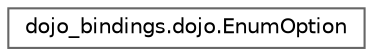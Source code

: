 digraph "Graphical Class Hierarchy"
{
 // LATEX_PDF_SIZE
  bgcolor="transparent";
  edge [fontname=Helvetica,fontsize=10,labelfontname=Helvetica,labelfontsize=10];
  node [fontname=Helvetica,fontsize=10,shape=box,height=0.2,width=0.4];
  rankdir="LR";
  Node0 [id="Node000000",label="dojo_bindings.dojo.EnumOption",height=0.2,width=0.4,color="grey40", fillcolor="white", style="filled",URL="$structdojo__bindings_1_1dojo_1_1_enum_option.html",tooltip=" "];
}
